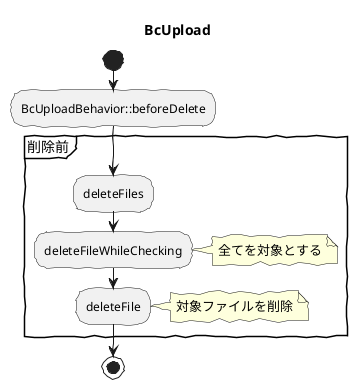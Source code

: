 @startuml
skinparam handwritten true

title BcUpload

start

:BcUploadBehavior::beforeDelete;

group 削除前

	:deleteFiles;
	:deleteFileWhileChecking;
	note right
			全てを対象とする
	end note
	:deleteFile;
	note right
			対象ファイルを削除
	end note

end group

stop

@enduml
